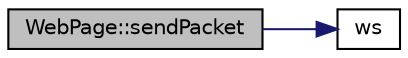 digraph "WebPage::sendPacket"
{
 // LATEX_PDF_SIZE
  edge [fontname="Helvetica",fontsize="10",labelfontname="Helvetica",labelfontsize="10"];
  node [fontname="Helvetica",fontsize="10",shape=record];
  rankdir="LR";
  Node1 [label="WebPage::sendPacket",height=0.2,width=0.4,color="black", fillcolor="grey75", style="filled", fontcolor="black",tooltip=" "];
  Node1 -> Node2 [color="midnightblue",fontsize="10",style="solid",fontname="Helvetica"];
  Node2 [label="ws",height=0.2,width=0.4,color="black", fillcolor="white", style="filled",URL="$WebPage_8cpp.html#a9b23e96a454fdfe540ba250951e2fa55",tooltip=" "];
}
